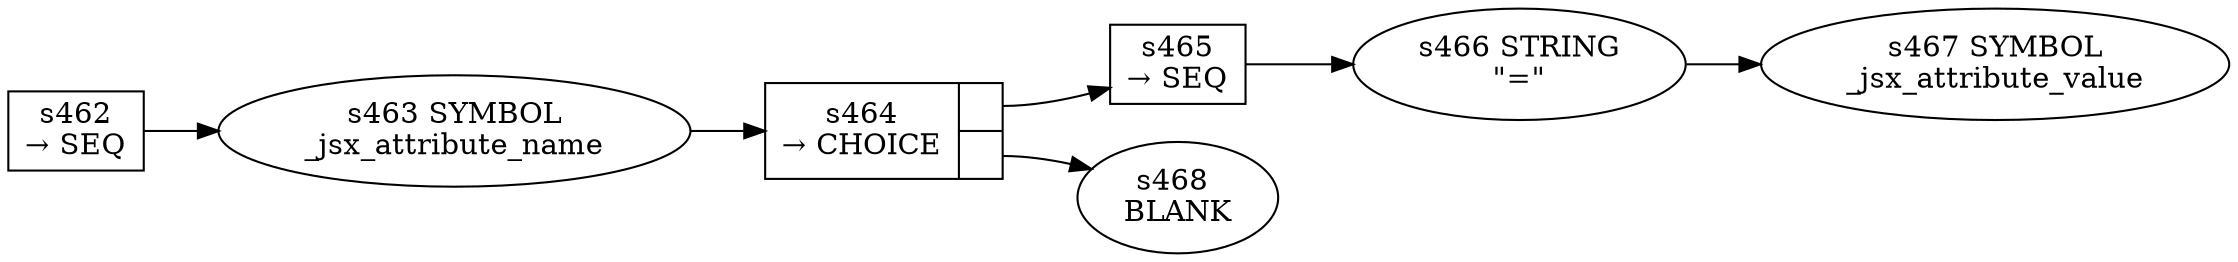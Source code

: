 
  digraph jsx_attribute {
  
    rankdir=LR;
  
    s462 [label="s462\n&rarr; SEQ", shape=record, fixedsize=false, peripheries=1];
  s463 [label="s463 SYMBOL\n_jsx_attribute_name" href="javascript-grammar.json._jsx_attribute_name.dot.svg"];
  s462 -> s463 [];
  s464 [label="{s464\n&rarr; CHOICE|{<p0>|<p1>}}", shape=record, fixedsize=false, peripheries=1];
  s465 [label="s465\n&rarr; SEQ", shape=record, fixedsize=false, peripheries=1];
  s466 [label="s466 STRING\n\"=\""];
  s465 -> s466 [];
  s467 [label="s467 SYMBOL\n_jsx_attribute_value" href="javascript-grammar.json._jsx_attribute_value.dot.svg"];
  s466 -> s467 [];
  s464:p0 -> s465 [label=""];
  s468 [label="s468 \nBLANK"];
  s464:p1 -> s468 [label=""];
  s463 -> s464 [];
  
  }
  